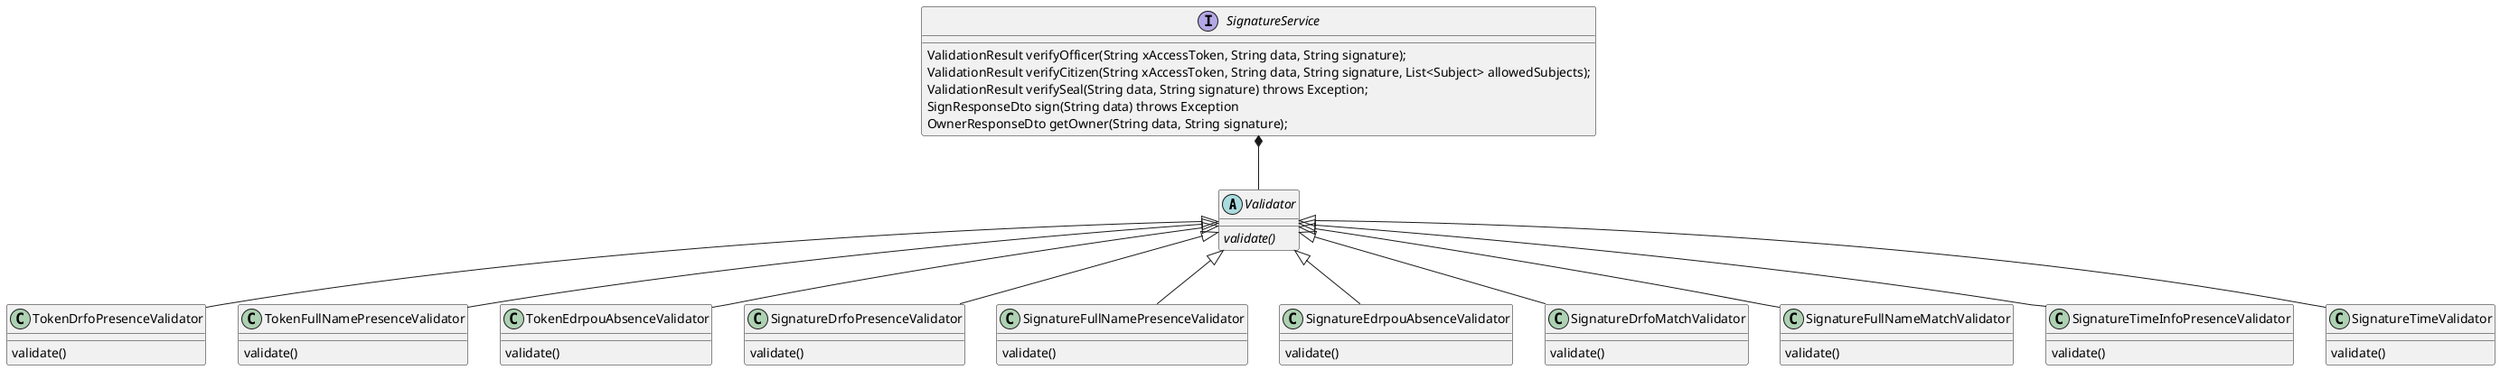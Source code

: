 @startuml

abstract class  Validator {
  {abstract} validate()
}

class TokenDrfoPresenceValidator extends Validator{
  validate()
 }
class TokenFullNamePresenceValidator extends Validator{
  validate()
 }
class TokenEdrpouAbsenceValidator extends Validator{
  validate()
 }
class SignatureDrfoPresenceValidator extends Validator{
  validate()
 }
class SignatureFullNamePresenceValidator extends Validator{
  validate()
 }
class SignatureEdrpouAbsenceValidator extends Validator{
  validate()
 }
class SignatureDrfoMatchValidator extends Validator{
  validate()
 }
class SignatureFullNameMatchValidator extends Validator{
  validate()
 }
 class SignatureTimeInfoPresenceValidator extends Validator{
  validate()
 }
 class SignatureTimeValidator extends Validator{
  validate()
 }

interface SignatureService {
  ValidationResult verifyOfficer(String xAccessToken, String data, String signature);
  ValidationResult verifyCitizen(String xAccessToken, String data, String signature, List<Subject> allowedSubjects);
  ValidationResult verifySeal(String data, String signature) throws Exception;
  SignResponseDto sign(String data) throws Exception
  OwnerResponseDto getOwner(String data, String signature);
}

SignatureService *-- Validator

@enduml